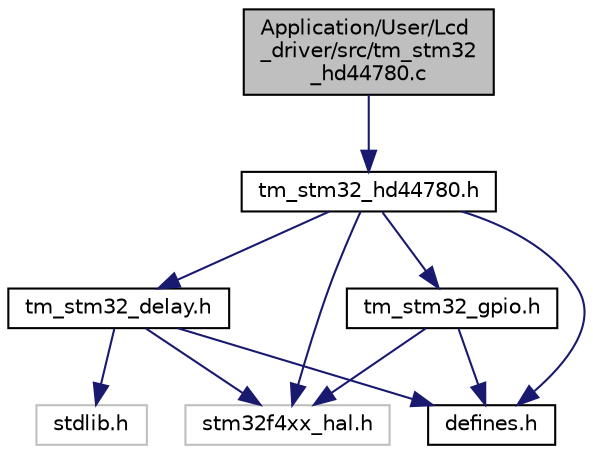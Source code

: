 digraph "Application/User/Lcd_driver/src/tm_stm32_hd44780.c"
{
  edge [fontname="Helvetica",fontsize="10",labelfontname="Helvetica",labelfontsize="10"];
  node [fontname="Helvetica",fontsize="10",shape=record];
  Node0 [label="Application/User/Lcd\l_driver/src/tm_stm32\l_hd44780.c",height=0.2,width=0.4,color="black", fillcolor="grey75", style="filled", fontcolor="black"];
  Node0 -> Node1 [color="midnightblue",fontsize="10",style="solid",fontname="Helvetica"];
  Node1 [label="tm_stm32_hd44780.h",height=0.2,width=0.4,color="black", fillcolor="white", style="filled",URL="$tm__stm32__hd44780_8h.html"];
  Node1 -> Node2 [color="midnightblue",fontsize="10",style="solid",fontname="Helvetica"];
  Node2 [label="stm32f4xx_hal.h",height=0.2,width=0.4,color="grey75", fillcolor="white", style="filled"];
  Node1 -> Node3 [color="midnightblue",fontsize="10",style="solid",fontname="Helvetica"];
  Node3 [label="defines.h",height=0.2,width=0.4,color="black", fillcolor="white", style="filled",URL="$defines_8h.html"];
  Node1 -> Node4 [color="midnightblue",fontsize="10",style="solid",fontname="Helvetica"];
  Node4 [label="tm_stm32_delay.h",height=0.2,width=0.4,color="black", fillcolor="white", style="filled",URL="$tm__stm32__delay_8h.html"];
  Node4 -> Node2 [color="midnightblue",fontsize="10",style="solid",fontname="Helvetica"];
  Node4 -> Node3 [color="midnightblue",fontsize="10",style="solid",fontname="Helvetica"];
  Node4 -> Node5 [color="midnightblue",fontsize="10",style="solid",fontname="Helvetica"];
  Node5 [label="stdlib.h",height=0.2,width=0.4,color="grey75", fillcolor="white", style="filled"];
  Node1 -> Node6 [color="midnightblue",fontsize="10",style="solid",fontname="Helvetica"];
  Node6 [label="tm_stm32_gpio.h",height=0.2,width=0.4,color="black", fillcolor="white", style="filled",URL="$tm__stm32__gpio_8h.html"];
  Node6 -> Node2 [color="midnightblue",fontsize="10",style="solid",fontname="Helvetica"];
  Node6 -> Node3 [color="midnightblue",fontsize="10",style="solid",fontname="Helvetica"];
}
